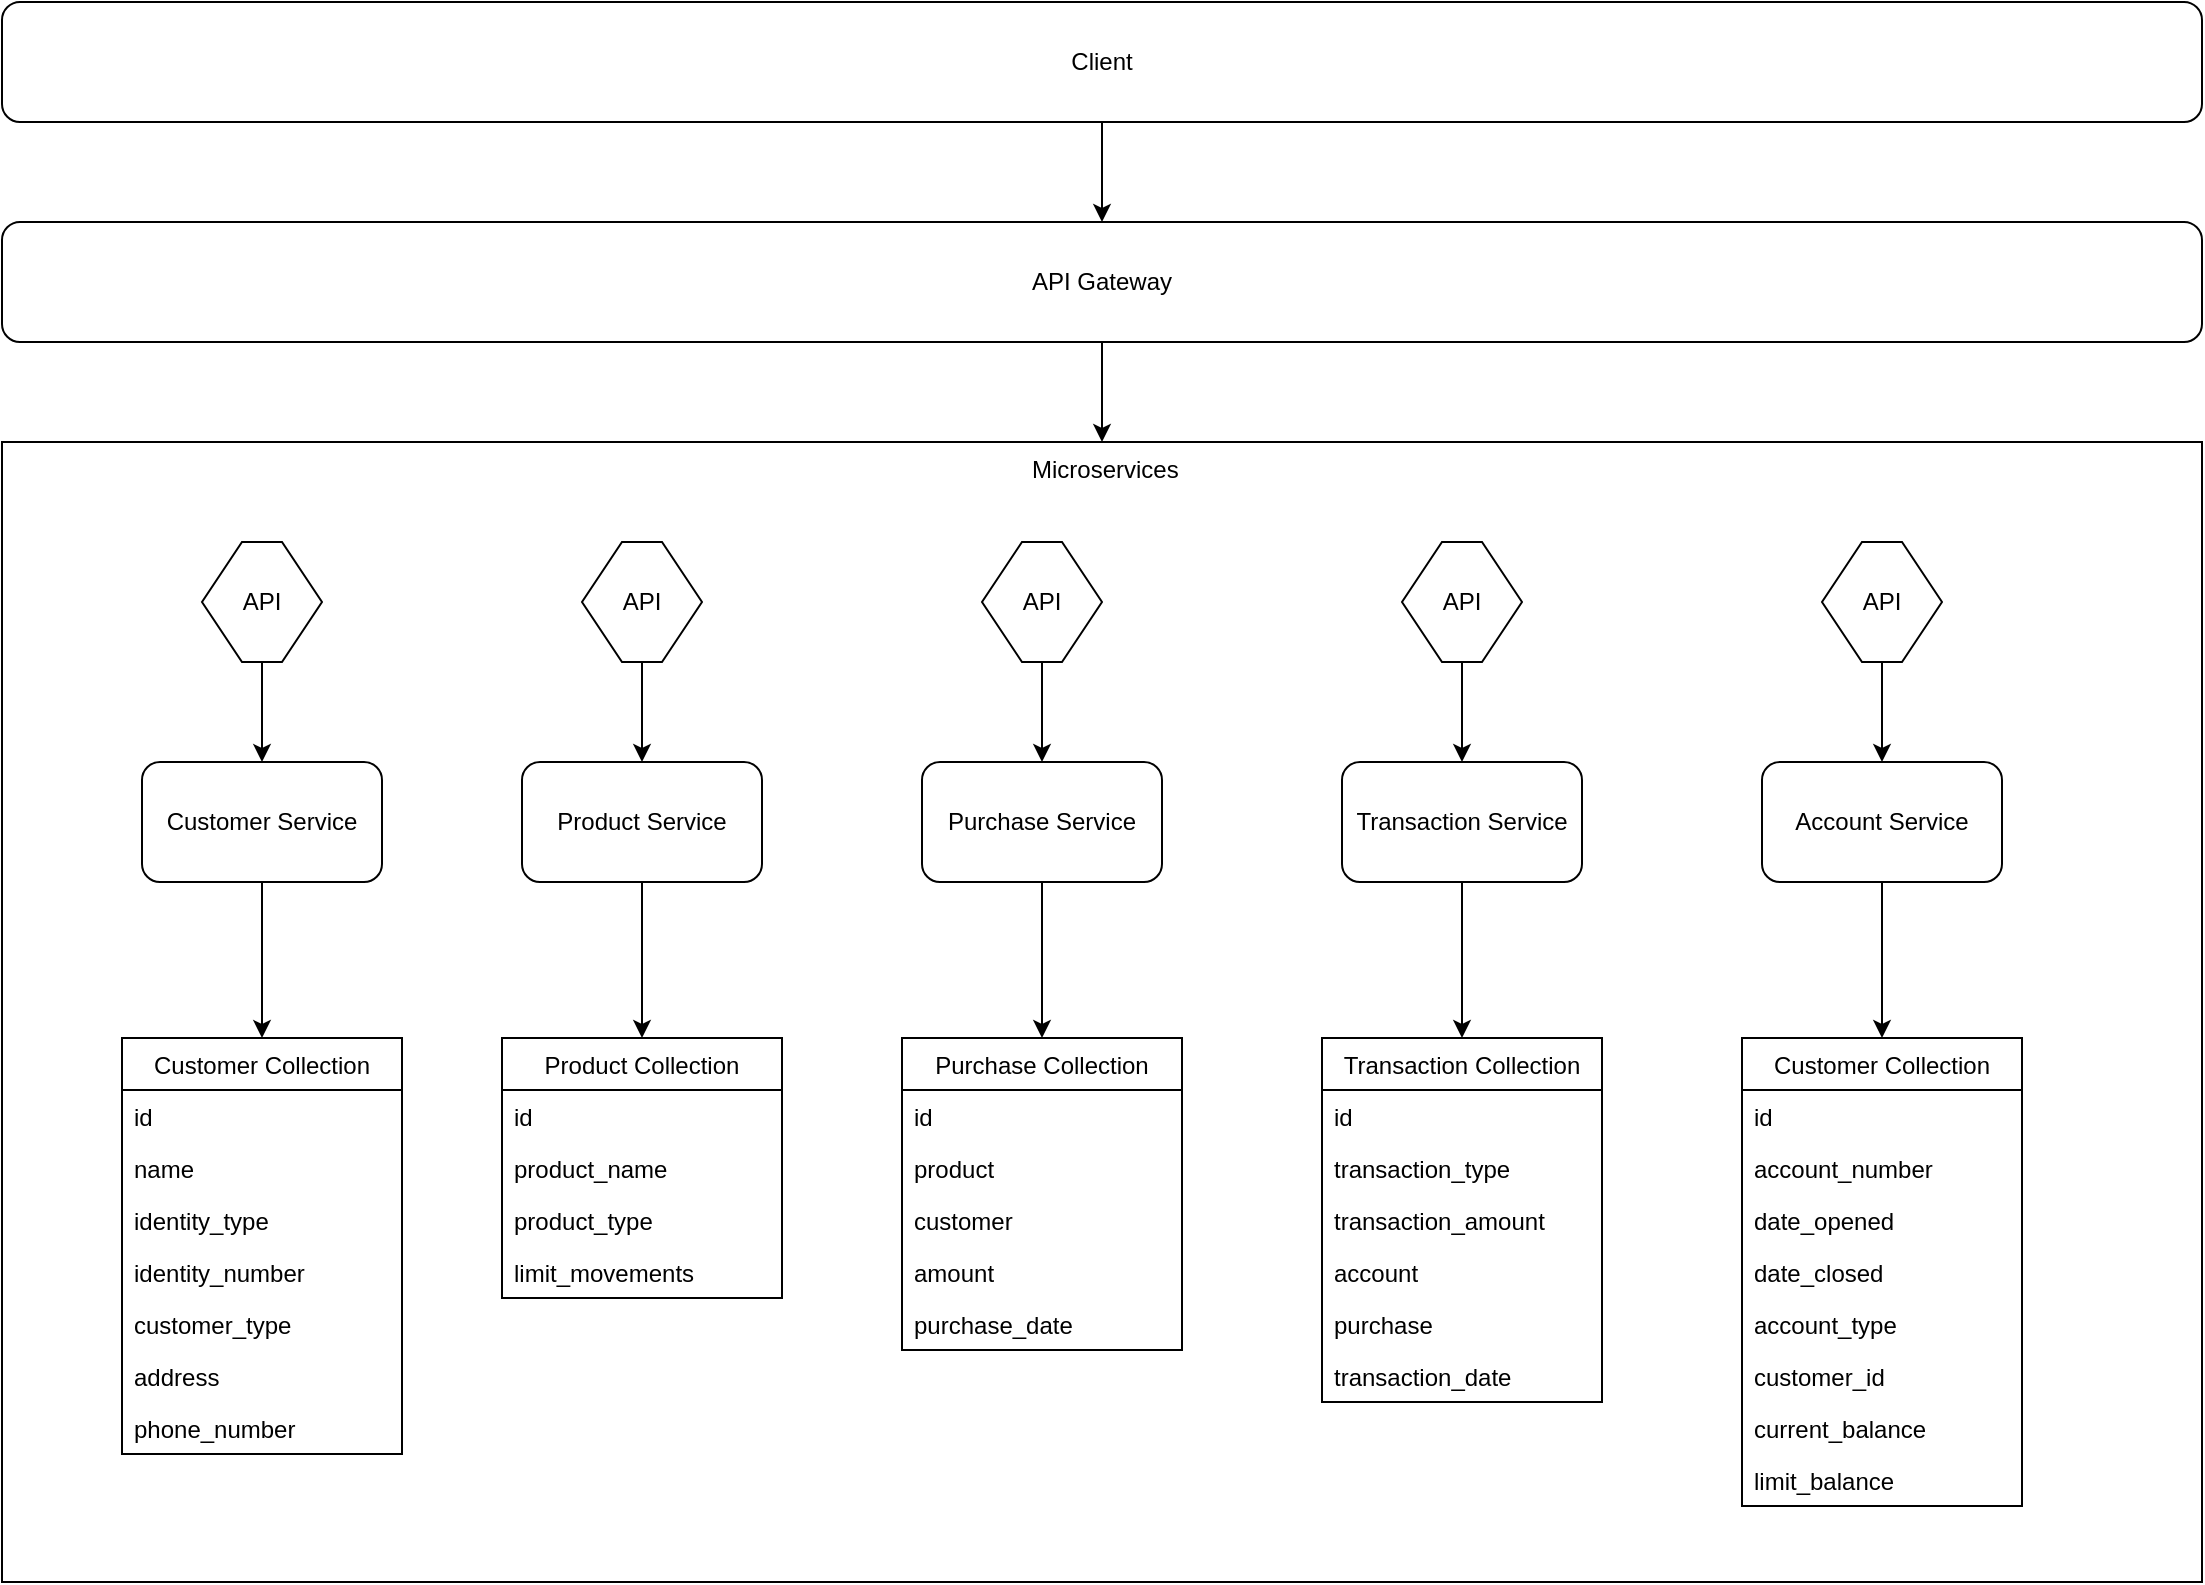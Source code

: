 <mxfile version="14.7.8" type="device"><diagram id="pKJvG7TAje2lqzDTkWY_" name="Page-1"><mxGraphModel dx="1264" dy="922" grid="1" gridSize="10" guides="1" tooltips="1" connect="1" arrows="1" fold="1" page="1" pageScale="1" pageWidth="827" pageHeight="1169" math="0" shadow="0"><root><mxCell id="0"/><mxCell id="1" parent="0"/><mxCell id="FrY8g88zL_tF-_V9Ncqe-8" value="" style="edgeStyle=orthogonalEdgeStyle;rounded=0;orthogonalLoop=1;jettySize=auto;html=1;" edge="1" parent="1" source="FrY8g88zL_tF-_V9Ncqe-6" target="FrY8g88zL_tF-_V9Ncqe-7"><mxGeometry relative="1" as="geometry"/></mxCell><mxCell id="FrY8g88zL_tF-_V9Ncqe-6" value="Client&lt;br&gt;" style="rounded=1;whiteSpace=wrap;html=1;" vertex="1" parent="1"><mxGeometry x="80" y="40" width="1100" height="60" as="geometry"/></mxCell><mxCell id="FrY8g88zL_tF-_V9Ncqe-17" style="edgeStyle=orthogonalEdgeStyle;rounded=0;orthogonalLoop=1;jettySize=auto;html=1;entryX=0.5;entryY=0;entryDx=0;entryDy=0;" edge="1" parent="1" source="FrY8g88zL_tF-_V9Ncqe-7" target="FrY8g88zL_tF-_V9Ncqe-12"><mxGeometry relative="1" as="geometry"/></mxCell><mxCell id="FrY8g88zL_tF-_V9Ncqe-7" value="API Gateway" style="rounded=1;whiteSpace=wrap;html=1;" vertex="1" parent="1"><mxGeometry x="80" y="150" width="1100" height="60" as="geometry"/></mxCell><mxCell id="FrY8g88zL_tF-_V9Ncqe-12" value="&amp;nbsp;Microservices" style="rounded=0;whiteSpace=wrap;html=1;align=center;verticalAlign=top;" vertex="1" parent="1"><mxGeometry x="80" y="260" width="1100" height="570" as="geometry"/></mxCell><mxCell id="FrY8g88zL_tF-_V9Ncqe-22" style="edgeStyle=orthogonalEdgeStyle;rounded=0;orthogonalLoop=1;jettySize=auto;html=1;" edge="1" parent="1" source="FrY8g88zL_tF-_V9Ncqe-13" target="FrY8g88zL_tF-_V9Ncqe-18"><mxGeometry relative="1" as="geometry"/></mxCell><mxCell id="FrY8g88zL_tF-_V9Ncqe-13" value="Customer Service" style="rounded=1;whiteSpace=wrap;html=1;align=center;verticalAlign=middle;" vertex="1" parent="1"><mxGeometry x="150" y="420" width="120" height="60" as="geometry"/></mxCell><mxCell id="FrY8g88zL_tF-_V9Ncqe-42" style="edgeStyle=orthogonalEdgeStyle;rounded=0;orthogonalLoop=1;jettySize=auto;html=1;entryX=0.5;entryY=0;entryDx=0;entryDy=0;" edge="1" parent="1" source="FrY8g88zL_tF-_V9Ncqe-14" target="FrY8g88zL_tF-_V9Ncqe-34"><mxGeometry relative="1" as="geometry"/></mxCell><mxCell id="FrY8g88zL_tF-_V9Ncqe-14" value="Transaction Service" style="rounded=1;whiteSpace=wrap;html=1;align=center;verticalAlign=middle;" vertex="1" parent="1"><mxGeometry x="750" y="420" width="120" height="60" as="geometry"/></mxCell><mxCell id="FrY8g88zL_tF-_V9Ncqe-43" style="edgeStyle=orthogonalEdgeStyle;rounded=0;orthogonalLoop=1;jettySize=auto;html=1;" edge="1" parent="1" source="FrY8g88zL_tF-_V9Ncqe-15" target="FrY8g88zL_tF-_V9Ncqe-23"><mxGeometry relative="1" as="geometry"/></mxCell><mxCell id="FrY8g88zL_tF-_V9Ncqe-15" value="Product Service" style="rounded=1;whiteSpace=wrap;html=1;align=center;verticalAlign=middle;" vertex="1" parent="1"><mxGeometry x="340" y="420" width="120" height="60" as="geometry"/></mxCell><mxCell id="FrY8g88zL_tF-_V9Ncqe-54" style="edgeStyle=orthogonalEdgeStyle;rounded=0;orthogonalLoop=1;jettySize=auto;html=1;exitX=0.5;exitY=1;exitDx=0;exitDy=0;entryX=0.5;entryY=0;entryDx=0;entryDy=0;" edge="1" parent="1" source="FrY8g88zL_tF-_V9Ncqe-16" target="FrY8g88zL_tF-_V9Ncqe-46"><mxGeometry relative="1" as="geometry"/></mxCell><mxCell id="FrY8g88zL_tF-_V9Ncqe-16" value="Account Service" style="rounded=1;whiteSpace=wrap;html=1;align=center;verticalAlign=middle;" vertex="1" parent="1"><mxGeometry x="960" y="420" width="120" height="60" as="geometry"/></mxCell><mxCell id="FrY8g88zL_tF-_V9Ncqe-18" value="Customer Collection" style="swimlane;fontStyle=0;childLayout=stackLayout;horizontal=1;startSize=26;horizontalStack=0;resizeParent=1;resizeParentMax=0;resizeLast=0;collapsible=1;marginBottom=0;align=center;verticalAlign=middle;" vertex="1" parent="1"><mxGeometry x="140" y="558" width="140" height="208" as="geometry"><mxRectangle x="70" y="528" width="140" height="26" as="alternateBounds"/></mxGeometry></mxCell><mxCell id="FrY8g88zL_tF-_V9Ncqe-19" value="id" style="text;strokeColor=none;fillColor=none;align=left;verticalAlign=top;spacingLeft=4;spacingRight=4;overflow=hidden;rotatable=0;points=[[0,0.5],[1,0.5]];portConstraint=eastwest;" vertex="1" parent="FrY8g88zL_tF-_V9Ncqe-18"><mxGeometry y="26" width="140" height="26" as="geometry"/></mxCell><mxCell id="FrY8g88zL_tF-_V9Ncqe-20" value="name&#10;" style="text;strokeColor=none;fillColor=none;align=left;verticalAlign=top;spacingLeft=4;spacingRight=4;overflow=hidden;rotatable=0;points=[[0,0.5],[1,0.5]];portConstraint=eastwest;" vertex="1" parent="FrY8g88zL_tF-_V9Ncqe-18"><mxGeometry y="52" width="140" height="26" as="geometry"/></mxCell><mxCell id="FrY8g88zL_tF-_V9Ncqe-21" value="identity_type" style="text;strokeColor=none;fillColor=none;align=left;verticalAlign=top;spacingLeft=4;spacingRight=4;overflow=hidden;rotatable=0;points=[[0,0.5],[1,0.5]];portConstraint=eastwest;" vertex="1" parent="FrY8g88zL_tF-_V9Ncqe-18"><mxGeometry y="78" width="140" height="26" as="geometry"/></mxCell><mxCell id="FrY8g88zL_tF-_V9Ncqe-29" value="identity_number" style="text;strokeColor=none;fillColor=none;align=left;verticalAlign=top;spacingLeft=4;spacingRight=4;overflow=hidden;rotatable=0;points=[[0,0.5],[1,0.5]];portConstraint=eastwest;" vertex="1" parent="FrY8g88zL_tF-_V9Ncqe-18"><mxGeometry y="104" width="140" height="26" as="geometry"/></mxCell><mxCell id="FrY8g88zL_tF-_V9Ncqe-31" value="customer_type&#10;" style="text;strokeColor=none;fillColor=none;align=left;verticalAlign=top;spacingLeft=4;spacingRight=4;overflow=hidden;rotatable=0;points=[[0,0.5],[1,0.5]];portConstraint=eastwest;" vertex="1" parent="FrY8g88zL_tF-_V9Ncqe-18"><mxGeometry y="130" width="140" height="26" as="geometry"/></mxCell><mxCell id="FrY8g88zL_tF-_V9Ncqe-32" value="address&#10;" style="text;strokeColor=none;fillColor=none;align=left;verticalAlign=top;spacingLeft=4;spacingRight=4;overflow=hidden;rotatable=0;points=[[0,0.5],[1,0.5]];portConstraint=eastwest;" vertex="1" parent="FrY8g88zL_tF-_V9Ncqe-18"><mxGeometry y="156" width="140" height="26" as="geometry"/></mxCell><mxCell id="FrY8g88zL_tF-_V9Ncqe-33" value="phone_number" style="text;strokeColor=none;fillColor=none;align=left;verticalAlign=top;spacingLeft=4;spacingRight=4;overflow=hidden;rotatable=0;points=[[0,0.5],[1,0.5]];portConstraint=eastwest;" vertex="1" parent="FrY8g88zL_tF-_V9Ncqe-18"><mxGeometry y="182" width="140" height="26" as="geometry"/></mxCell><mxCell id="FrY8g88zL_tF-_V9Ncqe-23" value="Product Collection" style="swimlane;fontStyle=0;childLayout=stackLayout;horizontal=1;startSize=26;horizontalStack=0;resizeParent=1;resizeParentMax=0;resizeLast=0;collapsible=1;marginBottom=0;align=center;verticalAlign=middle;" vertex="1" parent="1"><mxGeometry x="330" y="558" width="140" height="130" as="geometry"/></mxCell><mxCell id="FrY8g88zL_tF-_V9Ncqe-25" value="id" style="text;strokeColor=none;fillColor=none;align=left;verticalAlign=top;spacingLeft=4;spacingRight=4;overflow=hidden;rotatable=0;points=[[0,0.5],[1,0.5]];portConstraint=eastwest;" vertex="1" parent="FrY8g88zL_tF-_V9Ncqe-23"><mxGeometry y="26" width="140" height="26" as="geometry"/></mxCell><mxCell id="FrY8g88zL_tF-_V9Ncqe-26" value="product_name" style="text;strokeColor=none;fillColor=none;align=left;verticalAlign=top;spacingLeft=4;spacingRight=4;overflow=hidden;rotatable=0;points=[[0,0.5],[1,0.5]];portConstraint=eastwest;" vertex="1" parent="FrY8g88zL_tF-_V9Ncqe-23"><mxGeometry y="52" width="140" height="26" as="geometry"/></mxCell><mxCell id="FrY8g88zL_tF-_V9Ncqe-44" value="product_type" style="text;strokeColor=none;fillColor=none;align=left;verticalAlign=top;spacingLeft=4;spacingRight=4;overflow=hidden;rotatable=0;points=[[0,0.5],[1,0.5]];portConstraint=eastwest;" vertex="1" parent="FrY8g88zL_tF-_V9Ncqe-23"><mxGeometry y="78" width="140" height="26" as="geometry"/></mxCell><mxCell id="FrY8g88zL_tF-_V9Ncqe-45" value="limit_movements" style="text;strokeColor=none;fillColor=none;align=left;verticalAlign=top;spacingLeft=4;spacingRight=4;overflow=hidden;rotatable=0;points=[[0,0.5],[1,0.5]];portConstraint=eastwest;" vertex="1" parent="FrY8g88zL_tF-_V9Ncqe-23"><mxGeometry y="104" width="140" height="26" as="geometry"/></mxCell><mxCell id="FrY8g88zL_tF-_V9Ncqe-34" value="Transaction Collection" style="swimlane;fontStyle=0;childLayout=stackLayout;horizontal=1;startSize=26;horizontalStack=0;resizeParent=1;resizeParentMax=0;resizeLast=0;collapsible=1;marginBottom=0;align=center;verticalAlign=middle;" vertex="1" parent="1"><mxGeometry x="740" y="558" width="140" height="182" as="geometry"><mxRectangle x="70" y="528" width="140" height="26" as="alternateBounds"/></mxGeometry></mxCell><mxCell id="FrY8g88zL_tF-_V9Ncqe-35" value="id" style="text;strokeColor=none;fillColor=none;align=left;verticalAlign=top;spacingLeft=4;spacingRight=4;overflow=hidden;rotatable=0;points=[[0,0.5],[1,0.5]];portConstraint=eastwest;" vertex="1" parent="FrY8g88zL_tF-_V9Ncqe-34"><mxGeometry y="26" width="140" height="26" as="geometry"/></mxCell><mxCell id="FrY8g88zL_tF-_V9Ncqe-36" value="transaction_type" style="text;strokeColor=none;fillColor=none;align=left;verticalAlign=top;spacingLeft=4;spacingRight=4;overflow=hidden;rotatable=0;points=[[0,0.5],[1,0.5]];portConstraint=eastwest;" vertex="1" parent="FrY8g88zL_tF-_V9Ncqe-34"><mxGeometry y="52" width="140" height="26" as="geometry"/></mxCell><mxCell id="FrY8g88zL_tF-_V9Ncqe-37" value="transaction_amount" style="text;strokeColor=none;fillColor=none;align=left;verticalAlign=top;spacingLeft=4;spacingRight=4;overflow=hidden;rotatable=0;points=[[0,0.5],[1,0.5]];portConstraint=eastwest;" vertex="1" parent="FrY8g88zL_tF-_V9Ncqe-34"><mxGeometry y="78" width="140" height="26" as="geometry"/></mxCell><mxCell id="FrY8g88zL_tF-_V9Ncqe-38" value="account&#10;" style="text;strokeColor=none;fillColor=none;align=left;verticalAlign=top;spacingLeft=4;spacingRight=4;overflow=hidden;rotatable=0;points=[[0,0.5],[1,0.5]];portConstraint=eastwest;" vertex="1" parent="FrY8g88zL_tF-_V9Ncqe-34"><mxGeometry y="104" width="140" height="26" as="geometry"/></mxCell><mxCell id="FrY8g88zL_tF-_V9Ncqe-68" value="purchase" style="text;strokeColor=none;fillColor=none;align=left;verticalAlign=top;spacingLeft=4;spacingRight=4;overflow=hidden;rotatable=0;points=[[0,0.5],[1,0.5]];portConstraint=eastwest;" vertex="1" parent="FrY8g88zL_tF-_V9Ncqe-34"><mxGeometry y="130" width="140" height="26" as="geometry"/></mxCell><mxCell id="FrY8g88zL_tF-_V9Ncqe-80" value="transaction_date" style="text;strokeColor=none;fillColor=none;align=left;verticalAlign=top;spacingLeft=4;spacingRight=4;overflow=hidden;rotatable=0;points=[[0,0.5],[1,0.5]];portConstraint=eastwest;" vertex="1" parent="FrY8g88zL_tF-_V9Ncqe-34"><mxGeometry y="156" width="140" height="26" as="geometry"/></mxCell><mxCell id="FrY8g88zL_tF-_V9Ncqe-46" value="Customer Collection" style="swimlane;fontStyle=0;childLayout=stackLayout;horizontal=1;startSize=26;horizontalStack=0;resizeParent=1;resizeParentMax=0;resizeLast=0;collapsible=1;marginBottom=0;align=center;verticalAlign=middle;" vertex="1" parent="1"><mxGeometry x="950" y="558" width="140" height="234" as="geometry"><mxRectangle x="70" y="528" width="140" height="26" as="alternateBounds"/></mxGeometry></mxCell><mxCell id="FrY8g88zL_tF-_V9Ncqe-47" value="id" style="text;strokeColor=none;fillColor=none;align=left;verticalAlign=top;spacingLeft=4;spacingRight=4;overflow=hidden;rotatable=0;points=[[0,0.5],[1,0.5]];portConstraint=eastwest;" vertex="1" parent="FrY8g88zL_tF-_V9Ncqe-46"><mxGeometry y="26" width="140" height="26" as="geometry"/></mxCell><mxCell id="FrY8g88zL_tF-_V9Ncqe-48" value="account_number" style="text;strokeColor=none;fillColor=none;align=left;verticalAlign=top;spacingLeft=4;spacingRight=4;overflow=hidden;rotatable=0;points=[[0,0.5],[1,0.5]];portConstraint=eastwest;" vertex="1" parent="FrY8g88zL_tF-_V9Ncqe-46"><mxGeometry y="52" width="140" height="26" as="geometry"/></mxCell><mxCell id="FrY8g88zL_tF-_V9Ncqe-49" value="date_opened" style="text;strokeColor=none;fillColor=none;align=left;verticalAlign=top;spacingLeft=4;spacingRight=4;overflow=hidden;rotatable=0;points=[[0,0.5],[1,0.5]];portConstraint=eastwest;" vertex="1" parent="FrY8g88zL_tF-_V9Ncqe-46"><mxGeometry y="78" width="140" height="26" as="geometry"/></mxCell><mxCell id="FrY8g88zL_tF-_V9Ncqe-50" value="date_closed" style="text;strokeColor=none;fillColor=none;align=left;verticalAlign=top;spacingLeft=4;spacingRight=4;overflow=hidden;rotatable=0;points=[[0,0.5],[1,0.5]];portConstraint=eastwest;" vertex="1" parent="FrY8g88zL_tF-_V9Ncqe-46"><mxGeometry y="104" width="140" height="26" as="geometry"/></mxCell><mxCell id="FrY8g88zL_tF-_V9Ncqe-51" value="account_type" style="text;strokeColor=none;fillColor=none;align=left;verticalAlign=top;spacingLeft=4;spacingRight=4;overflow=hidden;rotatable=0;points=[[0,0.5],[1,0.5]];portConstraint=eastwest;" vertex="1" parent="FrY8g88zL_tF-_V9Ncqe-46"><mxGeometry y="130" width="140" height="26" as="geometry"/></mxCell><mxCell id="FrY8g88zL_tF-_V9Ncqe-52" value="customer_id" style="text;strokeColor=none;fillColor=none;align=left;verticalAlign=top;spacingLeft=4;spacingRight=4;overflow=hidden;rotatable=0;points=[[0,0.5],[1,0.5]];portConstraint=eastwest;" vertex="1" parent="FrY8g88zL_tF-_V9Ncqe-46"><mxGeometry y="156" width="140" height="26" as="geometry"/></mxCell><mxCell id="FrY8g88zL_tF-_V9Ncqe-53" value="current_balance" style="text;strokeColor=none;fillColor=none;align=left;verticalAlign=top;spacingLeft=4;spacingRight=4;overflow=hidden;rotatable=0;points=[[0,0.5],[1,0.5]];portConstraint=eastwest;" vertex="1" parent="FrY8g88zL_tF-_V9Ncqe-46"><mxGeometry y="182" width="140" height="26" as="geometry"/></mxCell><mxCell id="FrY8g88zL_tF-_V9Ncqe-55" value="limit_balance" style="text;strokeColor=none;fillColor=none;align=left;verticalAlign=top;spacingLeft=4;spacingRight=4;overflow=hidden;rotatable=0;points=[[0,0.5],[1,0.5]];portConstraint=eastwest;" vertex="1" parent="FrY8g88zL_tF-_V9Ncqe-46"><mxGeometry y="208" width="140" height="26" as="geometry"/></mxCell><mxCell id="FrY8g88zL_tF-_V9Ncqe-66" style="edgeStyle=orthogonalEdgeStyle;rounded=0;orthogonalLoop=1;jettySize=auto;html=1;entryX=0.5;entryY=0;entryDx=0;entryDy=0;" edge="1" parent="1" source="FrY8g88zL_tF-_V9Ncqe-60" target="FrY8g88zL_tF-_V9Ncqe-61"><mxGeometry relative="1" as="geometry"/></mxCell><mxCell id="FrY8g88zL_tF-_V9Ncqe-60" value="Purchase Service" style="rounded=1;whiteSpace=wrap;html=1;align=center;verticalAlign=middle;" vertex="1" parent="1"><mxGeometry x="540" y="420" width="120" height="60" as="geometry"/></mxCell><mxCell id="FrY8g88zL_tF-_V9Ncqe-61" value="Purchase Collection" style="swimlane;fontStyle=0;childLayout=stackLayout;horizontal=1;startSize=26;horizontalStack=0;resizeParent=1;resizeParentMax=0;resizeLast=0;collapsible=1;marginBottom=0;align=center;verticalAlign=middle;" vertex="1" parent="1"><mxGeometry x="530" y="558" width="140" height="156" as="geometry"/></mxCell><mxCell id="FrY8g88zL_tF-_V9Ncqe-62" value="id" style="text;strokeColor=none;fillColor=none;align=left;verticalAlign=top;spacingLeft=4;spacingRight=4;overflow=hidden;rotatable=0;points=[[0,0.5],[1,0.5]];portConstraint=eastwest;" vertex="1" parent="FrY8g88zL_tF-_V9Ncqe-61"><mxGeometry y="26" width="140" height="26" as="geometry"/></mxCell><mxCell id="FrY8g88zL_tF-_V9Ncqe-63" value="product" style="text;strokeColor=none;fillColor=none;align=left;verticalAlign=top;spacingLeft=4;spacingRight=4;overflow=hidden;rotatable=0;points=[[0,0.5],[1,0.5]];portConstraint=eastwest;" vertex="1" parent="FrY8g88zL_tF-_V9Ncqe-61"><mxGeometry y="52" width="140" height="26" as="geometry"/></mxCell><mxCell id="FrY8g88zL_tF-_V9Ncqe-64" value="customer" style="text;strokeColor=none;fillColor=none;align=left;verticalAlign=top;spacingLeft=4;spacingRight=4;overflow=hidden;rotatable=0;points=[[0,0.5],[1,0.5]];portConstraint=eastwest;" vertex="1" parent="FrY8g88zL_tF-_V9Ncqe-61"><mxGeometry y="78" width="140" height="26" as="geometry"/></mxCell><mxCell id="FrY8g88zL_tF-_V9Ncqe-67" value="amount" style="text;strokeColor=none;fillColor=none;align=left;verticalAlign=top;spacingLeft=4;spacingRight=4;overflow=hidden;rotatable=0;points=[[0,0.5],[1,0.5]];portConstraint=eastwest;" vertex="1" parent="FrY8g88zL_tF-_V9Ncqe-61"><mxGeometry y="104" width="140" height="26" as="geometry"/></mxCell><mxCell id="FrY8g88zL_tF-_V9Ncqe-65" value="purchase_date" style="text;strokeColor=none;fillColor=none;align=left;verticalAlign=top;spacingLeft=4;spacingRight=4;overflow=hidden;rotatable=0;points=[[0,0.5],[1,0.5]];portConstraint=eastwest;" vertex="1" parent="FrY8g88zL_tF-_V9Ncqe-61"><mxGeometry y="130" width="140" height="26" as="geometry"/></mxCell><mxCell id="FrY8g88zL_tF-_V9Ncqe-74" style="edgeStyle=orthogonalEdgeStyle;rounded=0;orthogonalLoop=1;jettySize=auto;html=1;entryX=0.5;entryY=0;entryDx=0;entryDy=0;" edge="1" parent="1" source="FrY8g88zL_tF-_V9Ncqe-69" target="FrY8g88zL_tF-_V9Ncqe-13"><mxGeometry relative="1" as="geometry"/></mxCell><mxCell id="FrY8g88zL_tF-_V9Ncqe-69" value="API" style="shape=hexagon;perimeter=hexagonPerimeter2;whiteSpace=wrap;html=1;fixedSize=1;align=center;verticalAlign=middle;" vertex="1" parent="1"><mxGeometry x="180" y="310" width="60" height="60" as="geometry"/></mxCell><mxCell id="FrY8g88zL_tF-_V9Ncqe-75" style="edgeStyle=orthogonalEdgeStyle;rounded=0;orthogonalLoop=1;jettySize=auto;html=1;" edge="1" parent="1" source="FrY8g88zL_tF-_V9Ncqe-70" target="FrY8g88zL_tF-_V9Ncqe-15"><mxGeometry relative="1" as="geometry"/></mxCell><mxCell id="FrY8g88zL_tF-_V9Ncqe-70" value="API" style="shape=hexagon;perimeter=hexagonPerimeter2;whiteSpace=wrap;html=1;fixedSize=1;align=center;verticalAlign=middle;" vertex="1" parent="1"><mxGeometry x="370" y="310" width="60" height="60" as="geometry"/></mxCell><mxCell id="FrY8g88zL_tF-_V9Ncqe-76" style="edgeStyle=orthogonalEdgeStyle;rounded=0;orthogonalLoop=1;jettySize=auto;html=1;" edge="1" parent="1" source="FrY8g88zL_tF-_V9Ncqe-71" target="FrY8g88zL_tF-_V9Ncqe-60"><mxGeometry relative="1" as="geometry"/></mxCell><mxCell id="FrY8g88zL_tF-_V9Ncqe-71" value="API" style="shape=hexagon;perimeter=hexagonPerimeter2;whiteSpace=wrap;html=1;fixedSize=1;align=center;verticalAlign=middle;" vertex="1" parent="1"><mxGeometry x="570" y="310" width="60" height="60" as="geometry"/></mxCell><mxCell id="FrY8g88zL_tF-_V9Ncqe-77" style="edgeStyle=orthogonalEdgeStyle;rounded=0;orthogonalLoop=1;jettySize=auto;html=1;" edge="1" parent="1" source="FrY8g88zL_tF-_V9Ncqe-72" target="FrY8g88zL_tF-_V9Ncqe-14"><mxGeometry relative="1" as="geometry"/></mxCell><mxCell id="FrY8g88zL_tF-_V9Ncqe-72" value="API" style="shape=hexagon;perimeter=hexagonPerimeter2;whiteSpace=wrap;html=1;fixedSize=1;align=center;verticalAlign=middle;" vertex="1" parent="1"><mxGeometry x="780" y="310" width="60" height="60" as="geometry"/></mxCell><mxCell id="FrY8g88zL_tF-_V9Ncqe-78" style="edgeStyle=orthogonalEdgeStyle;rounded=0;orthogonalLoop=1;jettySize=auto;html=1;" edge="1" parent="1" source="FrY8g88zL_tF-_V9Ncqe-73" target="FrY8g88zL_tF-_V9Ncqe-16"><mxGeometry relative="1" as="geometry"/></mxCell><mxCell id="FrY8g88zL_tF-_V9Ncqe-73" value="API" style="shape=hexagon;perimeter=hexagonPerimeter2;whiteSpace=wrap;html=1;fixedSize=1;align=center;verticalAlign=middle;" vertex="1" parent="1"><mxGeometry x="990" y="310" width="60" height="60" as="geometry"/></mxCell></root></mxGraphModel></diagram></mxfile>